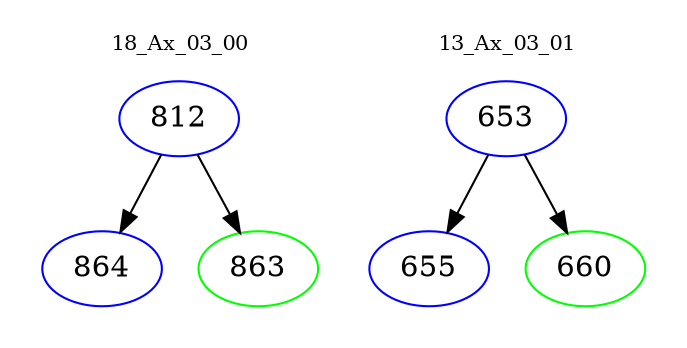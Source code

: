 digraph{
subgraph cluster_0 {
color = white
label = "18_Ax_03_00";
fontsize=10;
T0_812 [label="812", color="blue"]
T0_812 -> T0_864 [color="black"]
T0_864 [label="864", color="blue"]
T0_812 -> T0_863 [color="black"]
T0_863 [label="863", color="green"]
}
subgraph cluster_1 {
color = white
label = "13_Ax_03_01";
fontsize=10;
T1_653 [label="653", color="blue"]
T1_653 -> T1_655 [color="black"]
T1_655 [label="655", color="blue"]
T1_653 -> T1_660 [color="black"]
T1_660 [label="660", color="green"]
}
}
